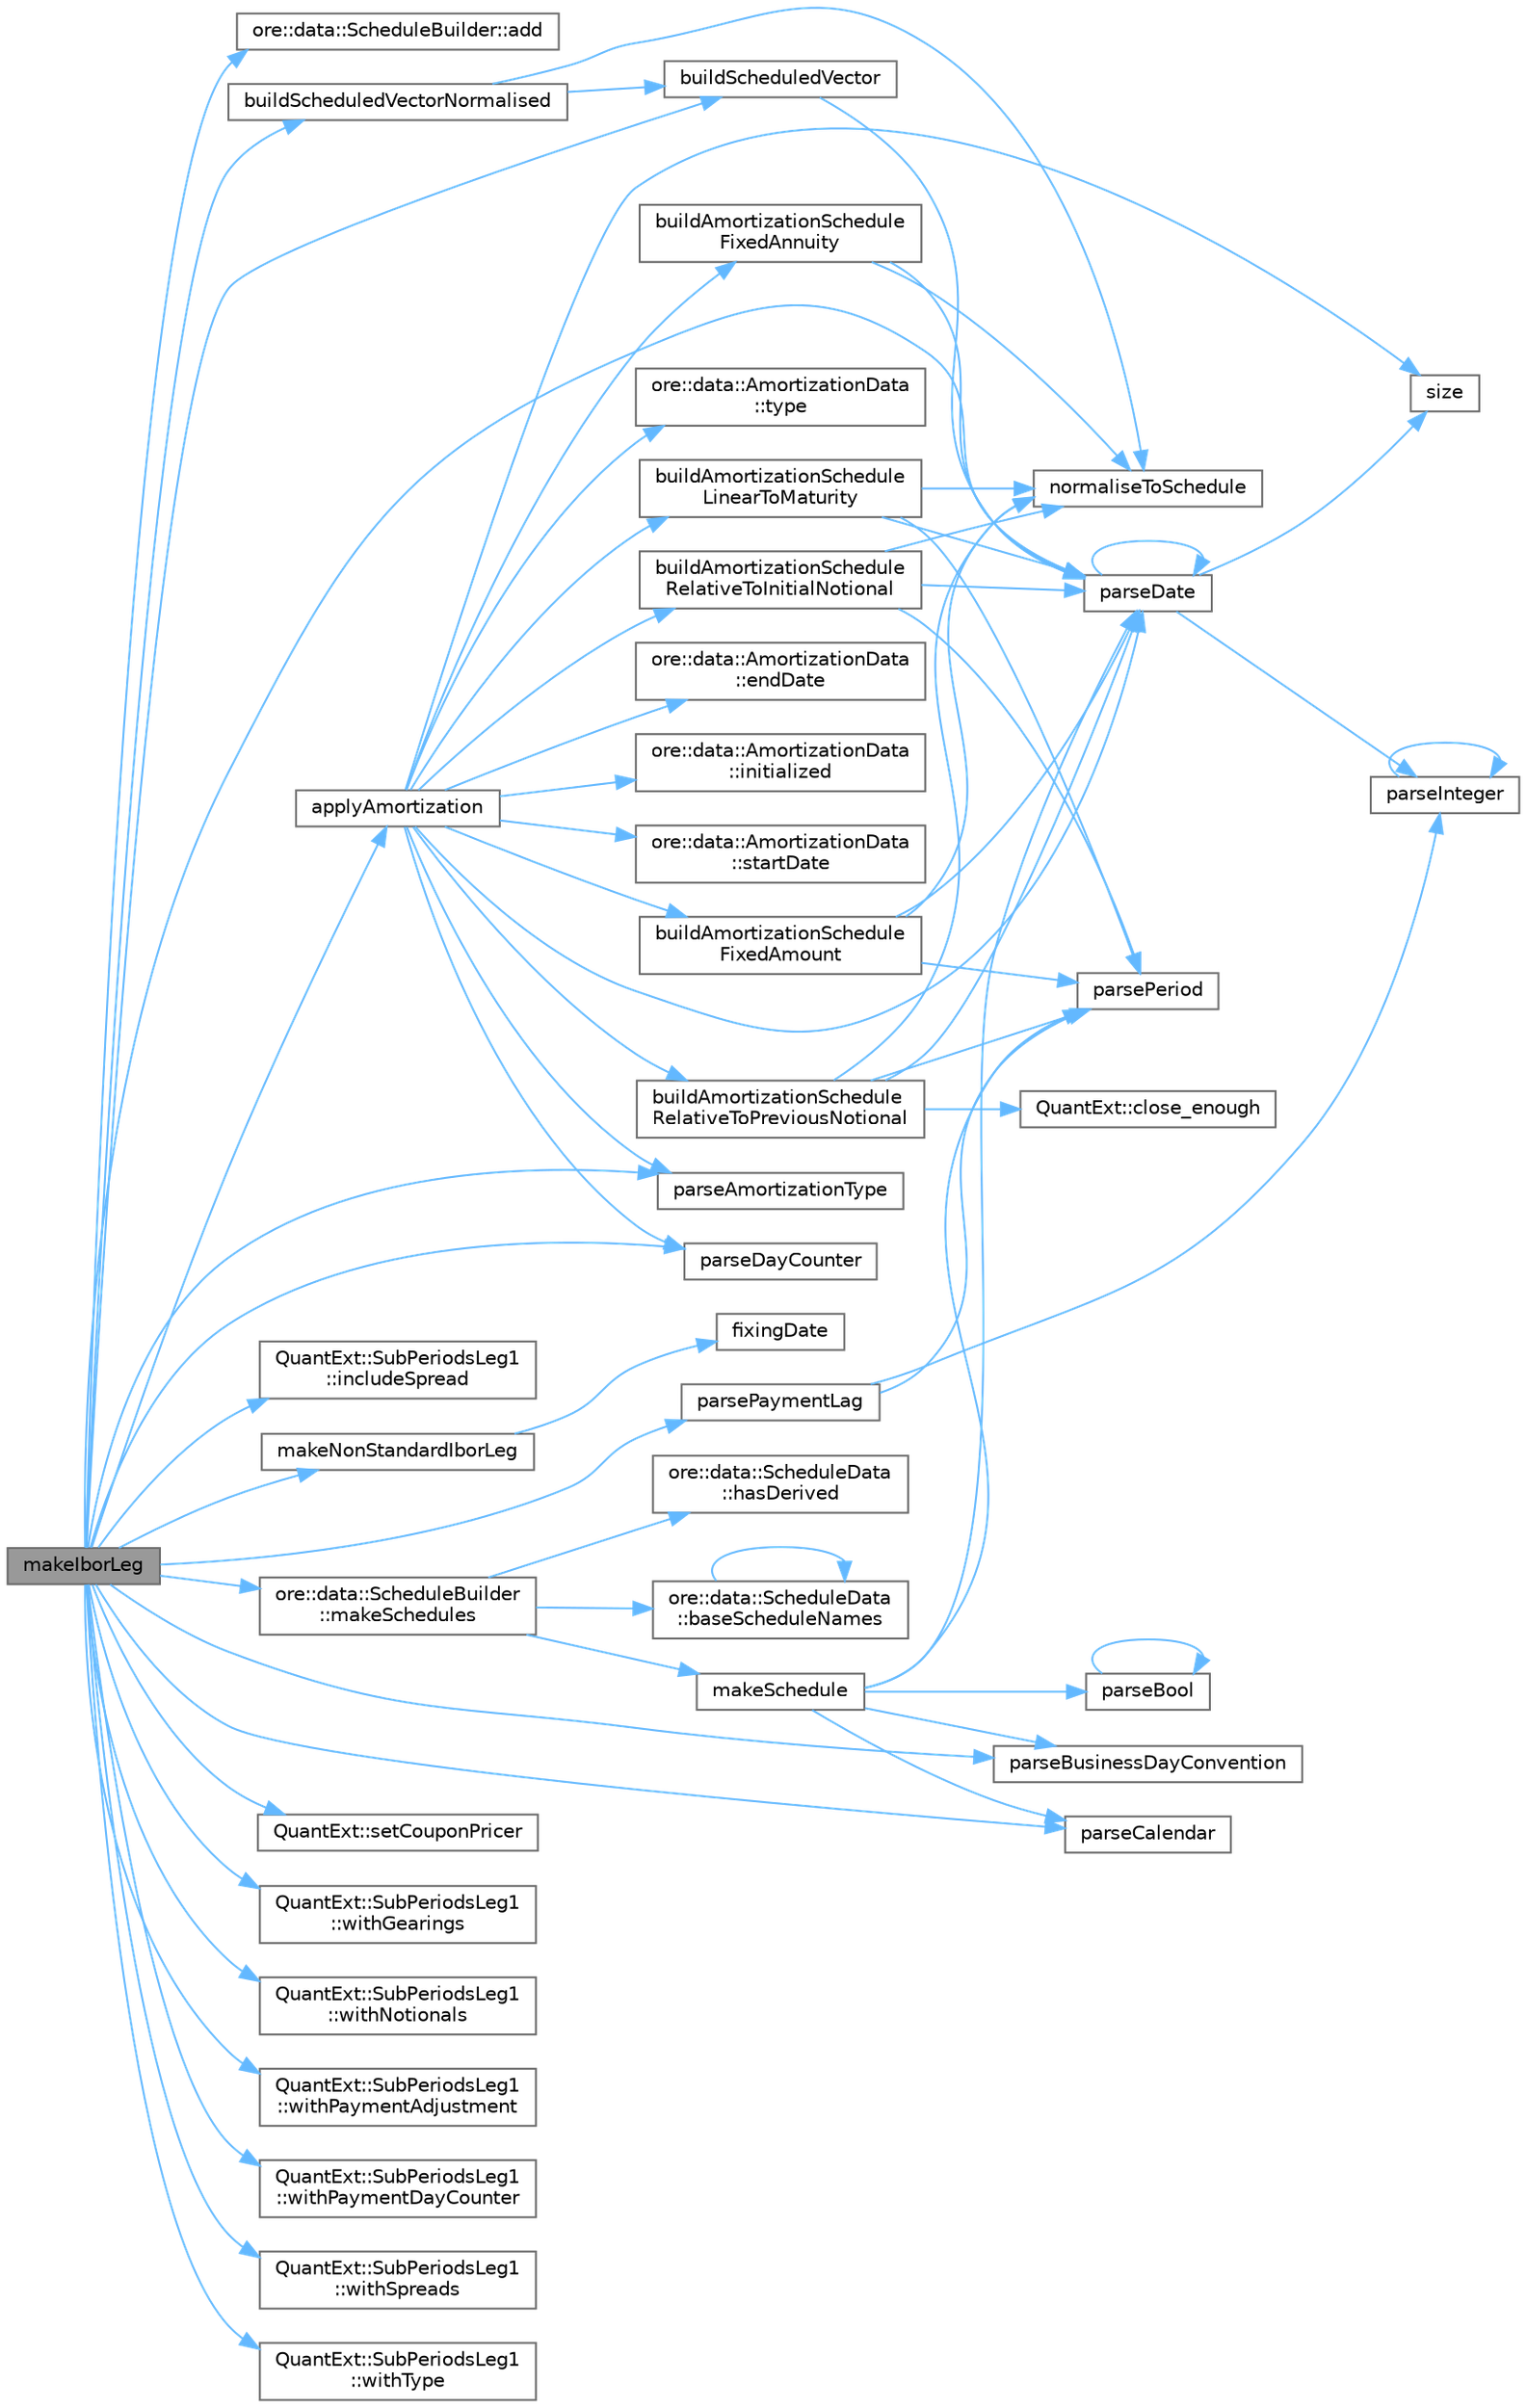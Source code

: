 digraph "makeIborLeg"
{
 // INTERACTIVE_SVG=YES
 // LATEX_PDF_SIZE
  bgcolor="transparent";
  edge [fontname=Helvetica,fontsize=10,labelfontname=Helvetica,labelfontsize=10];
  node [fontname=Helvetica,fontsize=10,shape=box,height=0.2,width=0.4];
  rankdir="LR";
  Node1 [label="makeIborLeg",height=0.2,width=0.4,color="gray40", fillcolor="grey60", style="filled", fontcolor="black",tooltip=" "];
  Node1 -> Node2 [color="steelblue1",style="solid"];
  Node2 [label="ore::data::ScheduleBuilder::add",height=0.2,width=0.4,color="grey40", fillcolor="white", style="filled",URL="$classore_1_1data_1_1_schedule_builder.html#aeaee1beb3db0e1183e158952f9977095",tooltip=" "];
  Node1 -> Node3 [color="steelblue1",style="solid"];
  Node3 [label="applyAmortization",height=0.2,width=0.4,color="grey40", fillcolor="white", style="filled",URL="$namespaceore_1_1data.html#a51a0ccd1027fb275bb214f1baaaa2986",tooltip=" "];
  Node3 -> Node4 [color="steelblue1",style="solid"];
  Node4 [label="buildAmortizationSchedule\lFixedAmount",height=0.2,width=0.4,color="grey40", fillcolor="white", style="filled",URL="$namespaceore_1_1data.html#a3f75d0993cfbe5fbe70dc1fc44f62e25",tooltip=" "];
  Node4 -> Node5 [color="steelblue1",style="solid"];
  Node5 [label="normaliseToSchedule",height=0.2,width=0.4,color="grey40", fillcolor="white", style="filled",URL="$namespaceore_1_1data.html#a05260d9174de60219e7cd128e76819f0",tooltip=" "];
  Node4 -> Node6 [color="steelblue1",style="solid"];
  Node6 [label="parseDate",height=0.2,width=0.4,color="grey40", fillcolor="white", style="filled",URL="$group__utilities.html#ga59b5fdda574d90facae95dec2d13040d",tooltip="Convert std::string to QuantLib::Date."];
  Node6 -> Node6 [color="steelblue1",style="solid"];
  Node6 -> Node7 [color="steelblue1",style="solid"];
  Node7 [label="parseInteger",height=0.2,width=0.4,color="grey40", fillcolor="white", style="filled",URL="$group__utilities.html#gaecd67eda4fb5f4859bb8f6d383547721",tooltip="Convert text to QuantLib::Integer."];
  Node7 -> Node7 [color="steelblue1",style="solid"];
  Node6 -> Node8 [color="steelblue1",style="solid"];
  Node8 [label="size",height=0.2,width=0.4,color="grey40", fillcolor="white", style="filled",URL="$namespaceore_1_1data.html#a777e216dee6069b548bb87da7152699e",tooltip=" "];
  Node4 -> Node9 [color="steelblue1",style="solid"];
  Node9 [label="parsePeriod",height=0.2,width=0.4,color="grey40", fillcolor="white", style="filled",URL="$group__utilities.html#ga8e0623e2cb01e250e9cfec4619256208",tooltip="Convert text to QuantLib::Period."];
  Node3 -> Node10 [color="steelblue1",style="solid"];
  Node10 [label="buildAmortizationSchedule\lFixedAnnuity",height=0.2,width=0.4,color="grey40", fillcolor="white", style="filled",URL="$namespaceore_1_1data.html#a780fd2c0c5fc502dfb7c5d888ed4d691",tooltip=" "];
  Node10 -> Node5 [color="steelblue1",style="solid"];
  Node10 -> Node6 [color="steelblue1",style="solid"];
  Node3 -> Node11 [color="steelblue1",style="solid"];
  Node11 [label="buildAmortizationSchedule\lLinearToMaturity",height=0.2,width=0.4,color="grey40", fillcolor="white", style="filled",URL="$namespaceore_1_1data.html#a28ae531d5d86c7011eabb39109863f8b",tooltip=" "];
  Node11 -> Node5 [color="steelblue1",style="solid"];
  Node11 -> Node6 [color="steelblue1",style="solid"];
  Node11 -> Node9 [color="steelblue1",style="solid"];
  Node3 -> Node12 [color="steelblue1",style="solid"];
  Node12 [label="buildAmortizationSchedule\lRelativeToInitialNotional",height=0.2,width=0.4,color="grey40", fillcolor="white", style="filled",URL="$namespaceore_1_1data.html#a4263844bbd362ebdc0149606a5bfc5b2",tooltip=" "];
  Node12 -> Node5 [color="steelblue1",style="solid"];
  Node12 -> Node6 [color="steelblue1",style="solid"];
  Node12 -> Node9 [color="steelblue1",style="solid"];
  Node3 -> Node13 [color="steelblue1",style="solid"];
  Node13 [label="buildAmortizationSchedule\lRelativeToPreviousNotional",height=0.2,width=0.4,color="grey40", fillcolor="white", style="filled",URL="$namespaceore_1_1data.html#a59edcdbd4edbdf0262bfa5d3f89829f9",tooltip=" "];
  Node13 -> Node14 [color="steelblue1",style="solid"];
  Node14 [label="QuantExt::close_enough",height=0.2,width=0.4,color="grey40", fillcolor="white", style="filled",URL="C:/dev/ORE/documentation/QuantExt/doc/quantext.tag$namespace_quant_ext.html#a1cab4fb6a720eff245acb9f3a7a9e7c5",tooltip=" "];
  Node13 -> Node5 [color="steelblue1",style="solid"];
  Node13 -> Node6 [color="steelblue1",style="solid"];
  Node13 -> Node9 [color="steelblue1",style="solid"];
  Node3 -> Node15 [color="steelblue1",style="solid"];
  Node15 [label="ore::data::AmortizationData\l::endDate",height=0.2,width=0.4,color="grey40", fillcolor="white", style="filled",URL="$classore_1_1data_1_1_amortization_data.html#a3504166537d77838012952fcee44e7f1",tooltip="Amortization end date."];
  Node3 -> Node16 [color="steelblue1",style="solid"];
  Node16 [label="ore::data::AmortizationData\l::initialized",height=0.2,width=0.4,color="grey40", fillcolor="white", style="filled",URL="$classore_1_1data_1_1_amortization_data.html#afe87a180d00c685893090166d7a8dd46",tooltip=" "];
  Node3 -> Node17 [color="steelblue1",style="solid"];
  Node17 [label="parseAmortizationType",height=0.2,width=0.4,color="grey40", fillcolor="white", style="filled",URL="$namespaceore_1_1data.html#abcf3f5cbf5b994ef81834c6dbbe9996d",tooltip=" "];
  Node3 -> Node6 [color="steelblue1",style="solid"];
  Node3 -> Node18 [color="steelblue1",style="solid"];
  Node18 [label="parseDayCounter",height=0.2,width=0.4,color="grey40", fillcolor="white", style="filled",URL="$group__utilities.html#gaefb008d0de256c79140545d9c7549093",tooltip="Convert text to QuantLib::DayCounter."];
  Node3 -> Node8 [color="steelblue1",style="solid"];
  Node3 -> Node19 [color="steelblue1",style="solid"];
  Node19 [label="ore::data::AmortizationData\l::startDate",height=0.2,width=0.4,color="grey40", fillcolor="white", style="filled",URL="$classore_1_1data_1_1_amortization_data.html#a3c1b5eca22a456480c69c81ac5c84c70",tooltip="Amortization start date."];
  Node3 -> Node20 [color="steelblue1",style="solid"];
  Node20 [label="ore::data::AmortizationData\l::type",height=0.2,width=0.4,color="grey40", fillcolor="white", style="filled",URL="$classore_1_1data_1_1_amortization_data.html#a8c38b99dde33571036565897e2534a53",tooltip="FixedAmount, RelativeToInitialNotional, RelativeToPreviousNotional, Annuity."];
  Node1 -> Node21 [color="steelblue1",style="solid"];
  Node21 [label="buildScheduledVector",height=0.2,width=0.4,color="grey40", fillcolor="white", style="filled",URL="$namespaceore_1_1data.html#a9206da3667d412d6992de0f3909beef2",tooltip=" "];
  Node21 -> Node6 [color="steelblue1",style="solid"];
  Node1 -> Node22 [color="steelblue1",style="solid"];
  Node22 [label="buildScheduledVectorNormalised",height=0.2,width=0.4,color="grey40", fillcolor="white", style="filled",URL="$namespaceore_1_1data.html#a0ac332ac8261c00686a95df64cf16560",tooltip=" "];
  Node22 -> Node21 [color="steelblue1",style="solid"];
  Node22 -> Node5 [color="steelblue1",style="solid"];
  Node1 -> Node23 [color="steelblue1",style="solid"];
  Node23 [label="QuantExt::SubPeriodsLeg1\l::includeSpread",height=0.2,width=0.4,color="grey40", fillcolor="white", style="filled",URL="C:/dev/ORE/documentation/QuantExt/doc/quantext.tag$class_quant_ext_1_1_sub_periods_leg1.html#aaf3b04a398b1ac4499f9bd53116c98a1",tooltip=" "];
  Node1 -> Node24 [color="steelblue1",style="solid"];
  Node24 [label="makeNonStandardIborLeg",height=0.2,width=0.4,color="grey40", fillcolor="white", style="filled",URL="$namespaceore_1_1data.html#ae73bcd0244722d9ceda7b425b745bca0",tooltip=" "];
  Node24 -> Node25 [color="steelblue1",style="solid"];
  Node25 [label="fixingDate",height=0.2,width=0.4,color="grey40", fillcolor="white", style="filled",URL="C:/dev/ORE/documentation/QuantExt/doc/quantext.tag$namespace_quant_ext_1_1_zero_inflation.html#a57de786c1c8988b6da9d354282b4b370",tooltip=" "];
  Node1 -> Node26 [color="steelblue1",style="solid"];
  Node26 [label="ore::data::ScheduleBuilder\l::makeSchedules",height=0.2,width=0.4,color="grey40", fillcolor="white", style="filled",URL="$classore_1_1data_1_1_schedule_builder.html#a93272a61a9ab90fc8dcc6c6fc18bde6a",tooltip=" "];
  Node26 -> Node27 [color="steelblue1",style="solid"];
  Node27 [label="ore::data::ScheduleData\l::baseScheduleNames",height=0.2,width=0.4,color="grey40", fillcolor="white", style="filled",URL="$classore_1_1data_1_1_schedule_data.html#a43687ea8ff44a36d938e5198173794db",tooltip=" "];
  Node27 -> Node27 [color="steelblue1",style="solid"];
  Node26 -> Node28 [color="steelblue1",style="solid"];
  Node28 [label="ore::data::ScheduleData\l::hasDerived",height=0.2,width=0.4,color="grey40", fillcolor="white", style="filled",URL="$classore_1_1data_1_1_schedule_data.html#ac051c2fffd2509ec6ce74c5b70febced",tooltip=" "];
  Node26 -> Node29 [color="steelblue1",style="solid"];
  Node29 [label="makeSchedule",height=0.2,width=0.4,color="grey40", fillcolor="white", style="filled",URL="$namespaceore_1_1data.html#af158e922cf963a59228878344ca5858d",tooltip=" "];
  Node29 -> Node30 [color="steelblue1",style="solid"];
  Node30 [label="parseBool",height=0.2,width=0.4,color="grey40", fillcolor="white", style="filled",URL="$group__utilities.html#ga94621f11193864fa1338296232dc5be9",tooltip="Convert text to bool."];
  Node30 -> Node30 [color="steelblue1",style="solid"];
  Node29 -> Node31 [color="steelblue1",style="solid"];
  Node31 [label="parseBusinessDayConvention",height=0.2,width=0.4,color="grey40", fillcolor="white", style="filled",URL="$group__utilities.html#ga86adcf55f91e340ff40783964666e732",tooltip="Convert text to QuantLib::BusinessDayConvention."];
  Node29 -> Node32 [color="steelblue1",style="solid"];
  Node32 [label="parseCalendar",height=0.2,width=0.4,color="grey40", fillcolor="white", style="filled",URL="$group__utilities.html#ga0f72d6fcccae10a674bdcd5095200f14",tooltip="Convert text to QuantLib::Calendar."];
  Node29 -> Node6 [color="steelblue1",style="solid"];
  Node29 -> Node9 [color="steelblue1",style="solid"];
  Node1 -> Node17 [color="steelblue1",style="solid"];
  Node1 -> Node31 [color="steelblue1",style="solid"];
  Node1 -> Node32 [color="steelblue1",style="solid"];
  Node1 -> Node6 [color="steelblue1",style="solid"];
  Node1 -> Node18 [color="steelblue1",style="solid"];
  Node1 -> Node33 [color="steelblue1",style="solid"];
  Node33 [label="parsePaymentLag",height=0.2,width=0.4,color="grey40", fillcolor="white", style="filled",URL="$group__utilities.html#gaaccd32117e7bb7cbec793de579976cc8",tooltip="Convert text to PaymentLag."];
  Node33 -> Node7 [color="steelblue1",style="solid"];
  Node33 -> Node9 [color="steelblue1",style="solid"];
  Node1 -> Node34 [color="steelblue1",style="solid"];
  Node34 [label="QuantExt::setCouponPricer",height=0.2,width=0.4,color="grey40", fillcolor="white", style="filled",URL="C:/dev/ORE/documentation/QuantExt/doc/quantext.tag$group__cashflows.html#ga406099bc916e0a59da0c4e061c7faf50",tooltip=" "];
  Node1 -> Node35 [color="steelblue1",style="solid"];
  Node35 [label="QuantExt::SubPeriodsLeg1\l::withGearings",height=0.2,width=0.4,color="grey40", fillcolor="white", style="filled",URL="C:/dev/ORE/documentation/QuantExt/doc/quantext.tag$class_quant_ext_1_1_sub_periods_leg1.html#ab1e8a7b19925c2cab231235f3f98ff9e",tooltip=" "];
  Node1 -> Node36 [color="steelblue1",style="solid"];
  Node36 [label="QuantExt::SubPeriodsLeg1\l::withNotionals",height=0.2,width=0.4,color="grey40", fillcolor="white", style="filled",URL="C:/dev/ORE/documentation/QuantExt/doc/quantext.tag$class_quant_ext_1_1_sub_periods_leg1.html#af08ee771df0a5763f565e81b614ca53a",tooltip=" "];
  Node1 -> Node37 [color="steelblue1",style="solid"];
  Node37 [label="QuantExt::SubPeriodsLeg1\l::withPaymentAdjustment",height=0.2,width=0.4,color="grey40", fillcolor="white", style="filled",URL="C:/dev/ORE/documentation/QuantExt/doc/quantext.tag$class_quant_ext_1_1_sub_periods_leg1.html#af60fd78583cc6d77ff101028fd98b589",tooltip=" "];
  Node1 -> Node38 [color="steelblue1",style="solid"];
  Node38 [label="QuantExt::SubPeriodsLeg1\l::withPaymentDayCounter",height=0.2,width=0.4,color="grey40", fillcolor="white", style="filled",URL="C:/dev/ORE/documentation/QuantExt/doc/quantext.tag$class_quant_ext_1_1_sub_periods_leg1.html#a3094f3c675e8bab1eb3e57cfe2cc13ee",tooltip=" "];
  Node1 -> Node39 [color="steelblue1",style="solid"];
  Node39 [label="QuantExt::SubPeriodsLeg1\l::withSpreads",height=0.2,width=0.4,color="grey40", fillcolor="white", style="filled",URL="C:/dev/ORE/documentation/QuantExt/doc/quantext.tag$class_quant_ext_1_1_sub_periods_leg1.html#a63f5536d015ba5daeedea7b2eb28c400",tooltip=" "];
  Node1 -> Node40 [color="steelblue1",style="solid"];
  Node40 [label="QuantExt::SubPeriodsLeg1\l::withType",height=0.2,width=0.4,color="grey40", fillcolor="white", style="filled",URL="C:/dev/ORE/documentation/QuantExt/doc/quantext.tag$class_quant_ext_1_1_sub_periods_leg1.html#a45b3131e71bc8e55aa234bec332f3367",tooltip=" "];
}
